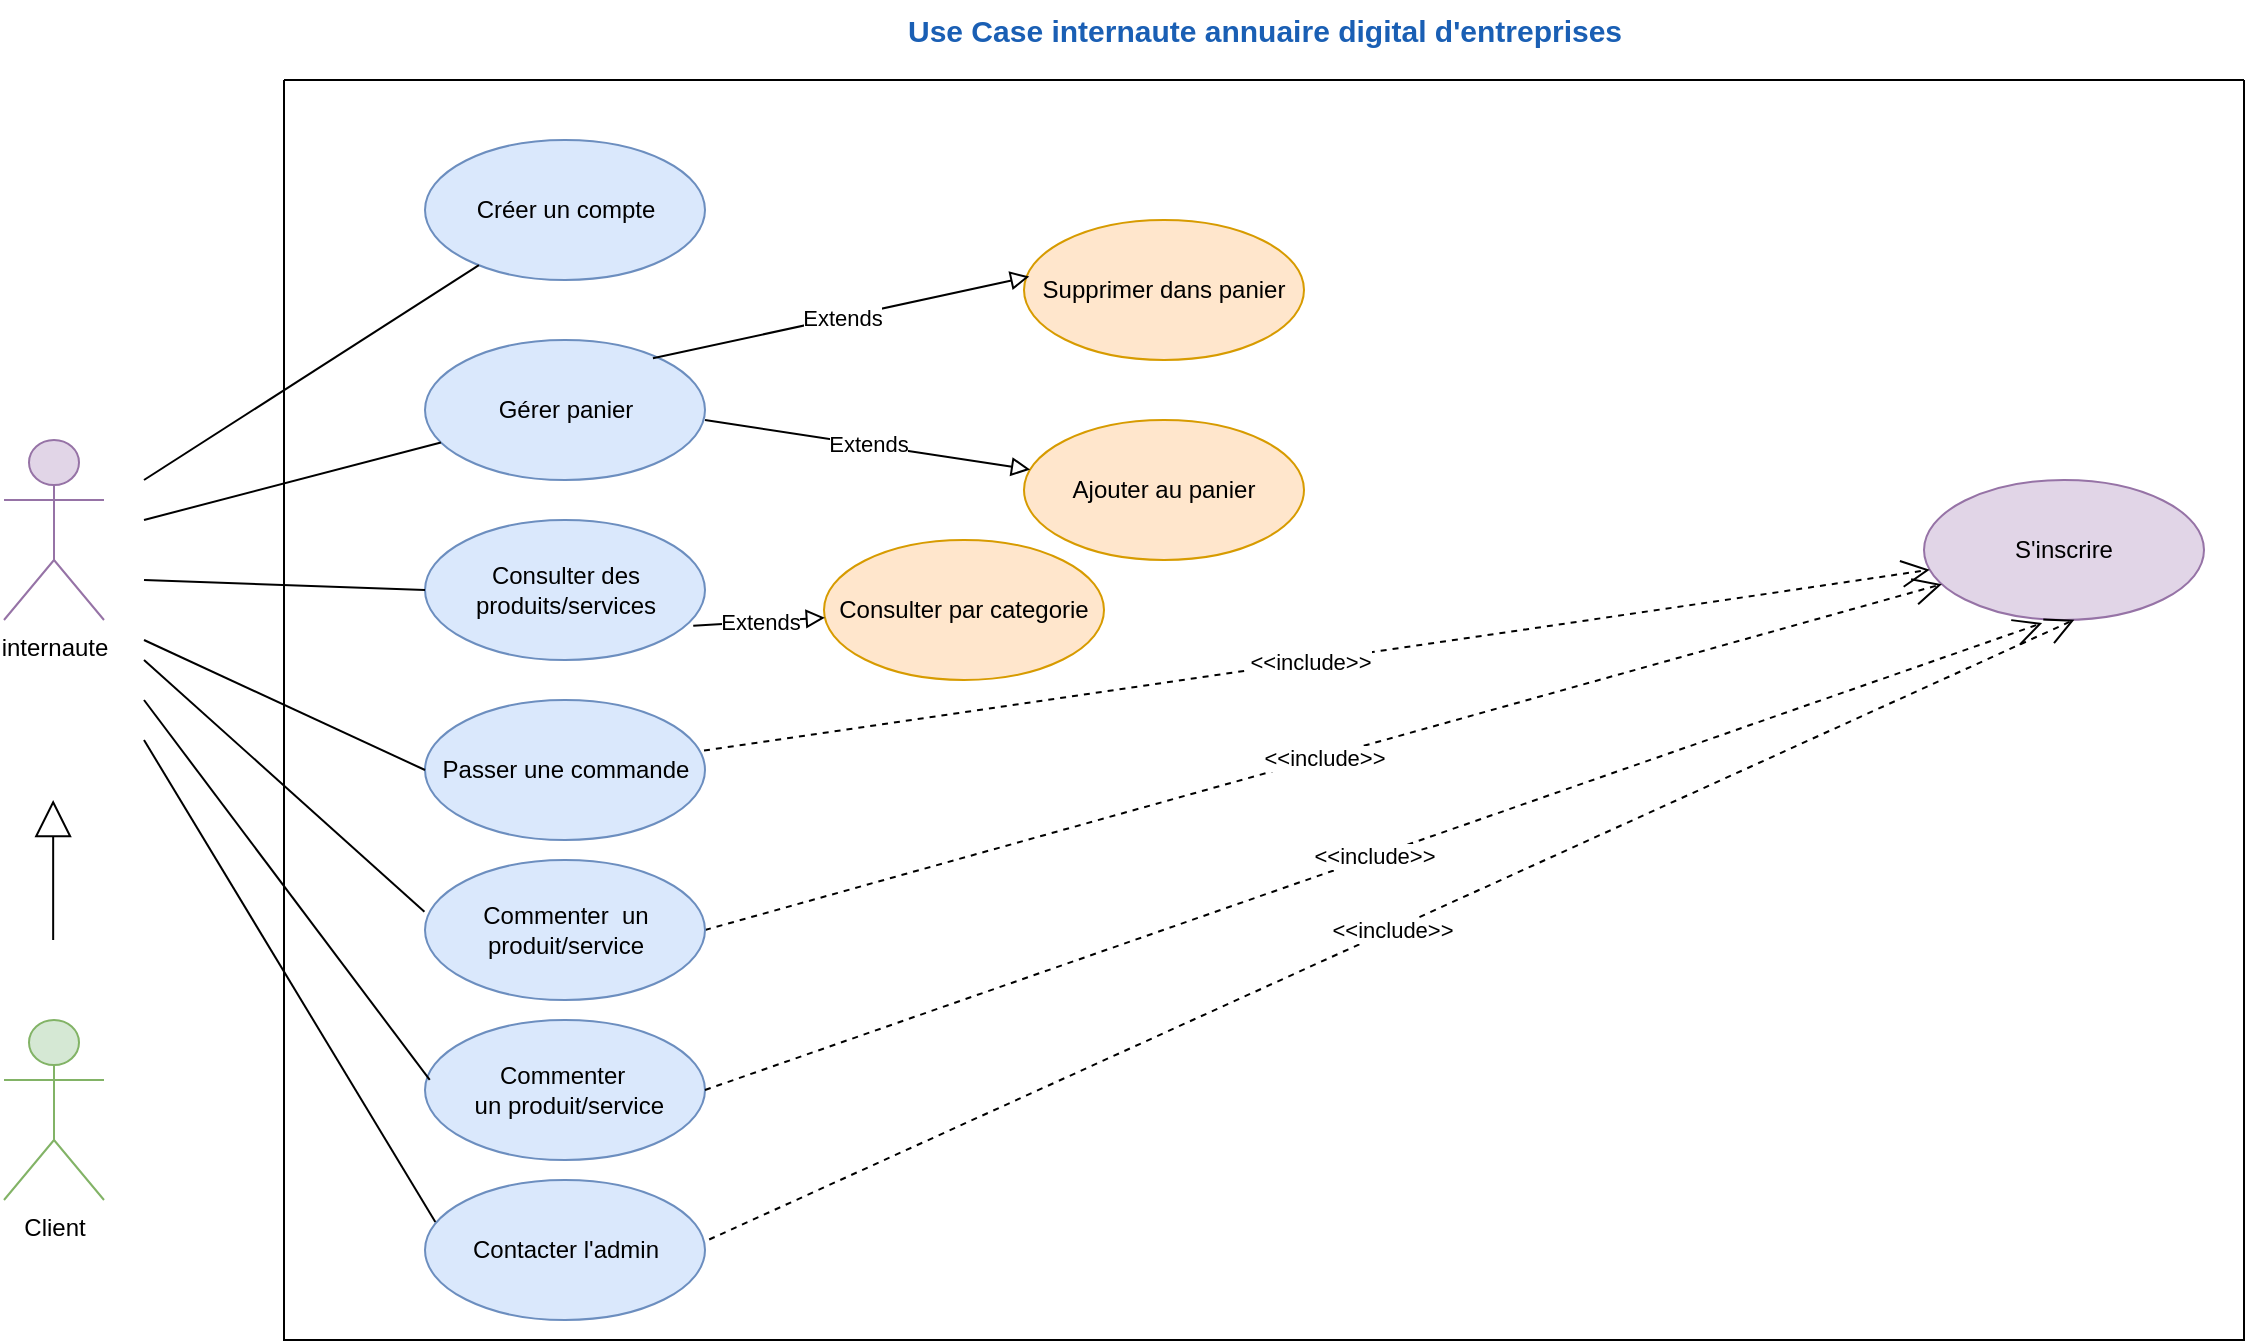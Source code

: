 <mxfile version="24.7.14">
  <diagram name="Page-1" id="bUEUwU-Q62BYzUw0XERP">
    <mxGraphModel dx="1227" dy="1733" grid="1" gridSize="10" guides="1" tooltips="1" connect="1" arrows="1" fold="1" page="1" pageScale="1" pageWidth="850" pageHeight="1100" math="0" shadow="0">
      <root>
        <mxCell id="0" />
        <mxCell id="1" parent="0" />
        <mxCell id="_1SP2gPX3ro1V0lYQWk0-1" value="internaute" style="shape=umlActor;verticalLabelPosition=bottom;verticalAlign=top;html=1;outlineConnect=0;fillColor=#e1d5e7;strokeColor=#9673a6;" parent="1" vertex="1">
          <mxGeometry x="50" y="180" width="50" height="90" as="geometry" />
        </mxCell>
        <mxCell id="_1SP2gPX3ro1V0lYQWk0-16" value="" style="swimlane;startSize=0;" parent="1" vertex="1">
          <mxGeometry x="190" width="980" height="630" as="geometry" />
        </mxCell>
        <mxCell id="_1SP2gPX3ro1V0lYQWk0-29" value="S&#39;inscrire" style="ellipse;whiteSpace=wrap;html=1;fillColor=#e1d5e7;strokeColor=#9673a6;" parent="_1SP2gPX3ro1V0lYQWk0-16" vertex="1">
          <mxGeometry x="820" y="200" width="140" height="70" as="geometry" />
        </mxCell>
        <mxCell id="_1SP2gPX3ro1V0lYQWk0-47" value="&amp;lt;&amp;lt;include&amp;gt;&amp;gt;" style="endArrow=open;endSize=12;dashed=1;html=1;rounded=0;exitX=1;exitY=0.5;exitDx=0;exitDy=0;" parent="_1SP2gPX3ro1V0lYQWk0-16" source="_1SP2gPX3ro1V0lYQWk0-20" target="_1SP2gPX3ro1V0lYQWk0-29" edge="1">
          <mxGeometry width="160" relative="1" as="geometry">
            <mxPoint x="235" y="71.89" as="sourcePoint" />
            <mxPoint x="454.578" y="178.113" as="targetPoint" />
          </mxGeometry>
        </mxCell>
        <mxCell id="_1SP2gPX3ro1V0lYQWk0-48" value="&amp;lt;&amp;lt;include&amp;gt;&amp;gt;" style="endArrow=open;endSize=12;dashed=1;html=1;rounded=0;exitX=0.954;exitY=0.374;exitDx=0;exitDy=0;exitPerimeter=0;" parent="_1SP2gPX3ro1V0lYQWk0-16" source="_1SP2gPX3ro1V0lYQWk0-19" target="_1SP2gPX3ro1V0lYQWk0-29" edge="1">
          <mxGeometry width="160" relative="1" as="geometry">
            <mxPoint x="170" y="133.5" as="sourcePoint" />
            <mxPoint x="390" y="240" as="targetPoint" />
          </mxGeometry>
        </mxCell>
        <mxCell id="SZk2A1mEkm47gknhFR_O-5" value="&lt;div&gt;Gérer panier&lt;/div&gt;" style="ellipse;whiteSpace=wrap;html=1;fillColor=#dae8fc;strokeColor=#6c8ebf;" parent="_1SP2gPX3ro1V0lYQWk0-16" vertex="1">
          <mxGeometry x="70.5" y="130" width="140" height="70" as="geometry" />
        </mxCell>
        <mxCell id="SZk2A1mEkm47gknhFR_O-4" value="Supprimer dans panier" style="ellipse;whiteSpace=wrap;html=1;fillColor=#ffe6cc;strokeColor=#d79b00;" parent="_1SP2gPX3ro1V0lYQWk0-16" vertex="1">
          <mxGeometry x="370" y="70" width="140" height="70" as="geometry" />
        </mxCell>
        <mxCell id="SZk2A1mEkm47gknhFR_O-1" value="Créer un compte" style="ellipse;whiteSpace=wrap;html=1;fillColor=#dae8fc;strokeColor=#6c8ebf;" parent="_1SP2gPX3ro1V0lYQWk0-16" vertex="1">
          <mxGeometry x="70.5" y="30" width="140" height="70" as="geometry" />
        </mxCell>
        <mxCell id="_1SP2gPX3ro1V0lYQWk0-17" value="Consulter des produits/services" style="ellipse;whiteSpace=wrap;html=1;fillColor=#dae8fc;strokeColor=#6c8ebf;" parent="_1SP2gPX3ro1V0lYQWk0-16" vertex="1">
          <mxGeometry x="70.5" y="220" width="140" height="70" as="geometry" />
        </mxCell>
        <mxCell id="_1SP2gPX3ro1V0lYQWk0-19" value="Passer une commande" style="ellipse;whiteSpace=wrap;html=1;fillColor=#dae8fc;strokeColor=#6c8ebf;" parent="_1SP2gPX3ro1V0lYQWk0-16" vertex="1">
          <mxGeometry x="70.5" y="310.0" width="140" height="70" as="geometry" />
        </mxCell>
        <mxCell id="_1SP2gPX3ro1V0lYQWk0-20" value="Commenter&amp;nbsp; un produit/service" style="ellipse;whiteSpace=wrap;html=1;fillColor=#dae8fc;strokeColor=#6c8ebf;" parent="_1SP2gPX3ro1V0lYQWk0-16" vertex="1">
          <mxGeometry x="70.5" y="390.0" width="140" height="70" as="geometry" />
        </mxCell>
        <mxCell id="_1SP2gPX3ro1V0lYQWk0-26" value="&lt;div&gt;Commenter&amp;nbsp;&lt;/div&gt;&lt;div&gt;&amp;nbsp;un produit/service&lt;/div&gt;" style="ellipse;whiteSpace=wrap;html=1;fillColor=#dae8fc;strokeColor=#6c8ebf;" parent="_1SP2gPX3ro1V0lYQWk0-16" vertex="1">
          <mxGeometry x="70.5" y="470" width="140" height="70" as="geometry" />
        </mxCell>
        <mxCell id="_1SP2gPX3ro1V0lYQWk0-27" value="Contacter l&#39;admin" style="ellipse;whiteSpace=wrap;html=1;fillColor=#dae8fc;strokeColor=#6c8ebf;" parent="_1SP2gPX3ro1V0lYQWk0-16" vertex="1">
          <mxGeometry x="70.5" y="550" width="140" height="70" as="geometry" />
        </mxCell>
        <mxCell id="_1SP2gPX3ro1V0lYQWk0-43" value="" style="endArrow=none;html=1;rounded=0;entryX=0.017;entryY=0.428;entryDx=0;entryDy=0;entryPerimeter=0;" parent="_1SP2gPX3ro1V0lYQWk0-16" edge="1" target="_1SP2gPX3ro1V0lYQWk0-26">
          <mxGeometry relative="1" as="geometry">
            <mxPoint x="-70" y="310" as="sourcePoint" />
            <mxPoint x="70.5" y="632.8" as="targetPoint" />
          </mxGeometry>
        </mxCell>
        <mxCell id="_1SP2gPX3ro1V0lYQWk0-44" value="" style="endArrow=none;html=1;rounded=0;entryX=0.037;entryY=0.3;entryDx=0;entryDy=0;entryPerimeter=0;" parent="_1SP2gPX3ro1V0lYQWk0-16" edge="1" target="_1SP2gPX3ro1V0lYQWk0-27">
          <mxGeometry relative="1" as="geometry">
            <mxPoint x="-70" y="330" as="sourcePoint" />
            <mxPoint x="70.5" y="712.8" as="targetPoint" />
          </mxGeometry>
        </mxCell>
        <mxCell id="_1SP2gPX3ro1V0lYQWk0-41" value="" style="endArrow=none;html=1;rounded=0;entryX=0;entryY=0.5;entryDx=0;entryDy=0;" parent="_1SP2gPX3ro1V0lYQWk0-16" edge="1" target="_1SP2gPX3ro1V0lYQWk0-19">
          <mxGeometry relative="1" as="geometry">
            <mxPoint x="-70" y="280" as="sourcePoint" />
            <mxPoint x="70.5" y="472.8" as="targetPoint" />
          </mxGeometry>
        </mxCell>
        <mxCell id="_1SP2gPX3ro1V0lYQWk0-42" value="" style="endArrow=none;html=1;rounded=0;entryX=-0.002;entryY=0.369;entryDx=0;entryDy=0;entryPerimeter=0;" parent="_1SP2gPX3ro1V0lYQWk0-16" edge="1" target="_1SP2gPX3ro1V0lYQWk0-20">
          <mxGeometry relative="1" as="geometry">
            <mxPoint x="-70" y="290" as="sourcePoint" />
            <mxPoint x="70.5" y="552.8" as="targetPoint" />
          </mxGeometry>
        </mxCell>
        <mxCell id="SZk2A1mEkm47gknhFR_O-3" value="" style="endArrow=none;html=1;rounded=0;entryX=0;entryY=0.5;entryDx=0;entryDy=0;" parent="_1SP2gPX3ro1V0lYQWk0-16" target="_1SP2gPX3ro1V0lYQWk0-17" edge="1">
          <mxGeometry relative="1" as="geometry">
            <mxPoint x="-70" y="250" as="sourcePoint" />
            <mxPoint x="78.819" y="329.999" as="targetPoint" />
          </mxGeometry>
        </mxCell>
        <mxCell id="SZk2A1mEkm47gknhFR_O-10" value="" style="endArrow=none;html=1;rounded=0;" parent="_1SP2gPX3ro1V0lYQWk0-16" target="SZk2A1mEkm47gknhFR_O-1" edge="1">
          <mxGeometry relative="1" as="geometry">
            <mxPoint x="-70" y="200" as="sourcePoint" />
            <mxPoint x="63.319" y="135.779" as="targetPoint" />
          </mxGeometry>
        </mxCell>
        <mxCell id="FpshHeZ8C7Dkaik3xRZZ-6" value="&amp;lt;&amp;lt;include&amp;gt;&amp;gt;" style="endArrow=open;endSize=12;dashed=1;html=1;rounded=0;exitX=1.015;exitY=0.425;exitDx=0;exitDy=0;exitPerimeter=0;entryX=0.537;entryY=0.998;entryDx=0;entryDy=0;entryPerimeter=0;" parent="_1SP2gPX3ro1V0lYQWk0-16" source="_1SP2gPX3ro1V0lYQWk0-27" target="_1SP2gPX3ro1V0lYQWk0-29" edge="1">
          <mxGeometry width="160" relative="1" as="geometry">
            <mxPoint x="210.5" y="715" as="sourcePoint" />
            <mxPoint x="430.5" y="300" as="targetPoint" />
          </mxGeometry>
        </mxCell>
        <mxCell id="SZk2A1mEkm47gknhFR_O-34" value="&amp;lt;&amp;lt;include&amp;gt;&amp;gt;" style="endArrow=open;endSize=12;dashed=1;html=1;rounded=0;exitX=1;exitY=0.5;exitDx=0;exitDy=0;entryX=0.422;entryY=1.022;entryDx=0;entryDy=0;entryPerimeter=0;" parent="_1SP2gPX3ro1V0lYQWk0-16" source="_1SP2gPX3ro1V0lYQWk0-26" target="_1SP2gPX3ro1V0lYQWk0-29" edge="1">
          <mxGeometry width="160" relative="1" as="geometry">
            <mxPoint x="221" y="563" as="sourcePoint" />
            <mxPoint x="430" y="218" as="targetPoint" />
          </mxGeometry>
        </mxCell>
        <mxCell id="eYcnwSPEYVFFNBRsw18R-63" value="Ajouter au panier" style="ellipse;whiteSpace=wrap;html=1;fillColor=#ffe6cc;strokeColor=#d79b00;" vertex="1" parent="_1SP2gPX3ro1V0lYQWk0-16">
          <mxGeometry x="370" y="170" width="140" height="70" as="geometry" />
        </mxCell>
        <mxCell id="eYcnwSPEYVFFNBRsw18R-64" value="Extends" style="endArrow=block;endSize=7;endFill=0;html=1;rounded=0;exitX=0.924;exitY=0.843;exitDx=0;exitDy=0;exitPerimeter=0;" edge="1" parent="_1SP2gPX3ro1V0lYQWk0-16" target="eYcnwSPEYVFFNBRsw18R-63">
          <mxGeometry width="160" relative="1" as="geometry">
            <mxPoint x="210.5" y="170" as="sourcePoint" />
            <mxPoint x="291.5" y="227" as="targetPoint" />
          </mxGeometry>
        </mxCell>
        <mxCell id="eYcnwSPEYVFFNBRsw18R-65" value="Extends" style="endArrow=block;endSize=7;endFill=0;html=1;rounded=0;exitX=0.814;exitY=0.131;exitDx=0;exitDy=0;exitPerimeter=0;entryX=0.019;entryY=0.404;entryDx=0;entryDy=0;entryPerimeter=0;" edge="1" parent="_1SP2gPX3ro1V0lYQWk0-16" source="SZk2A1mEkm47gknhFR_O-5" target="SZk2A1mEkm47gknhFR_O-4">
          <mxGeometry width="160" relative="1" as="geometry">
            <mxPoint x="180" y="130" as="sourcePoint" />
            <mxPoint x="243.5" y="154" as="targetPoint" />
          </mxGeometry>
        </mxCell>
        <mxCell id="eYcnwSPEYVFFNBRsw18R-67" value="Consulter par categorie" style="ellipse;whiteSpace=wrap;html=1;fillColor=#ffe6cc;strokeColor=#d79b00;" vertex="1" parent="_1SP2gPX3ro1V0lYQWk0-16">
          <mxGeometry x="270" y="230" width="140" height="70" as="geometry" />
        </mxCell>
        <mxCell id="eYcnwSPEYVFFNBRsw18R-68" value="Extends" style="endArrow=block;endSize=7;endFill=0;html=1;rounded=0;exitX=0.958;exitY=0.755;exitDx=0;exitDy=0;exitPerimeter=0;" edge="1" parent="_1SP2gPX3ro1V0lYQWk0-16" source="_1SP2gPX3ro1V0lYQWk0-17" target="eYcnwSPEYVFFNBRsw18R-67">
          <mxGeometry width="160" relative="1" as="geometry">
            <mxPoint x="160" y="240" as="sourcePoint" />
            <mxPoint x="322.5" y="265" as="targetPoint" />
          </mxGeometry>
        </mxCell>
        <mxCell id="_1SP2gPX3ro1V0lYQWk0-53" value="&lt;b&gt;&lt;font style=&quot;font-size: 15px;&quot; color=&quot;#1a5fb4&quot;&gt;Use Case internaute annuaire digital d&#39;entreprises&lt;/font&gt;&lt;/b&gt;" style="text;html=1;align=center;verticalAlign=middle;resizable=0;points=[];autosize=1;strokeColor=none;fillColor=none;" parent="1" vertex="1">
          <mxGeometry x="490" y="-40" width="380" height="30" as="geometry" />
        </mxCell>
        <mxCell id="_1SP2gPX3ro1V0lYQWk0-7" value="" style="endArrow=block;endSize=16;endFill=0;html=1;rounded=0;" parent="1" edge="1">
          <mxGeometry width="160" relative="1" as="geometry">
            <mxPoint x="74.58" y="430" as="sourcePoint" />
            <mxPoint x="74.58" y="360" as="targetPoint" />
          </mxGeometry>
        </mxCell>
        <mxCell id="SZk2A1mEkm47gknhFR_O-32" value="" style="endArrow=none;html=1;rounded=0;" parent="1" target="SZk2A1mEkm47gknhFR_O-5" edge="1">
          <mxGeometry relative="1" as="geometry">
            <mxPoint x="120" y="220" as="sourcePoint" />
            <mxPoint x="288" y="108" as="targetPoint" />
          </mxGeometry>
        </mxCell>
        <mxCell id="FpshHeZ8C7Dkaik3xRZZ-1" value="Client" style="shape=umlActor;verticalLabelPosition=bottom;verticalAlign=top;html=1;outlineConnect=0;fillColor=#d5e8d4;strokeColor=#82b366;" parent="1" vertex="1">
          <mxGeometry x="50" y="470" width="50" height="90" as="geometry" />
        </mxCell>
      </root>
    </mxGraphModel>
  </diagram>
</mxfile>

